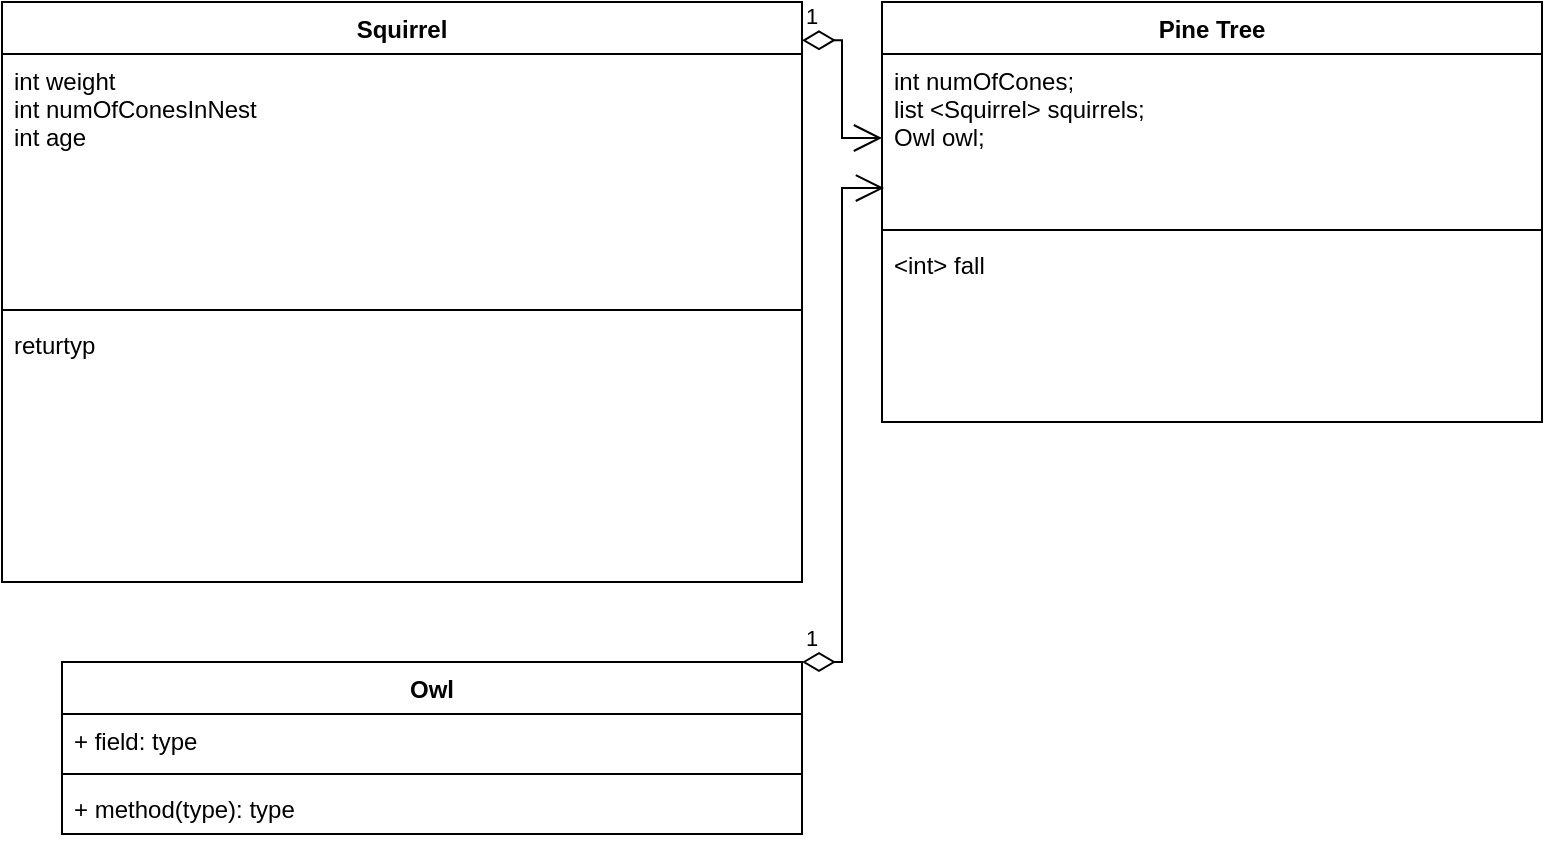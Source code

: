 <mxfile version="15.7.3" type="github"><diagram id="odjJDyYZrJ3c_U9SX7gg" name="Page-1"><mxGraphModel dx="1055" dy="608" grid="1" gridSize="10" guides="1" tooltips="1" connect="1" arrows="1" fold="1" page="1" pageScale="1" pageWidth="827" pageHeight="1169" math="0" shadow="0"><root><mxCell id="0"/><mxCell id="1" parent="0"/><mxCell id="o4IrjAFW_xAU1OFODx3Q-7" value="Squirrel&#10;" style="swimlane;fontStyle=1;align=center;verticalAlign=top;childLayout=stackLayout;horizontal=1;startSize=26;horizontalStack=0;resizeParent=1;resizeParentMax=0;resizeLast=0;collapsible=1;marginBottom=0;" parent="1" vertex="1"><mxGeometry x="30" y="30" width="400" height="290" as="geometry"><mxRectangle x="30" y="30" width="100" height="26" as="alternateBounds"/></mxGeometry></mxCell><mxCell id="o4IrjAFW_xAU1OFODx3Q-8" value="int weight&#10;int numOfConesInNest&#10;int age" style="text;strokeColor=none;fillColor=none;align=left;verticalAlign=top;spacingLeft=4;spacingRight=4;overflow=hidden;rotatable=0;points=[[0,0.5],[1,0.5]];portConstraint=eastwest;" parent="o4IrjAFW_xAU1OFODx3Q-7" vertex="1"><mxGeometry y="26" width="400" height="124" as="geometry"/></mxCell><mxCell id="o4IrjAFW_xAU1OFODx3Q-9" value="" style="line;strokeWidth=1;fillColor=none;align=left;verticalAlign=middle;spacingTop=-1;spacingLeft=3;spacingRight=3;rotatable=0;labelPosition=right;points=[];portConstraint=eastwest;" parent="o4IrjAFW_xAU1OFODx3Q-7" vertex="1"><mxGeometry y="150" width="400" height="8" as="geometry"/></mxCell><mxCell id="o4IrjAFW_xAU1OFODx3Q-10" value="returtyp&#10;" style="text;strokeColor=none;fillColor=none;align=left;verticalAlign=top;spacingLeft=4;spacingRight=4;overflow=hidden;rotatable=0;points=[[0,0.5],[1,0.5]];portConstraint=eastwest;" parent="o4IrjAFW_xAU1OFODx3Q-7" vertex="1"><mxGeometry y="158" width="400" height="132" as="geometry"/></mxCell><mxCell id="o4IrjAFW_xAU1OFODx3Q-11" value="Owl&#10;" style="swimlane;fontStyle=1;align=center;verticalAlign=top;childLayout=stackLayout;horizontal=1;startSize=26;horizontalStack=0;resizeParent=1;resizeParentMax=0;resizeLast=0;collapsible=1;marginBottom=0;" parent="1" vertex="1"><mxGeometry x="60" y="360" width="370" height="86" as="geometry"/></mxCell><mxCell id="o4IrjAFW_xAU1OFODx3Q-12" value="+ field: type" style="text;strokeColor=none;fillColor=none;align=left;verticalAlign=top;spacingLeft=4;spacingRight=4;overflow=hidden;rotatable=0;points=[[0,0.5],[1,0.5]];portConstraint=eastwest;" parent="o4IrjAFW_xAU1OFODx3Q-11" vertex="1"><mxGeometry y="26" width="370" height="26" as="geometry"/></mxCell><mxCell id="o4IrjAFW_xAU1OFODx3Q-13" value="" style="line;strokeWidth=1;fillColor=none;align=left;verticalAlign=middle;spacingTop=-1;spacingLeft=3;spacingRight=3;rotatable=0;labelPosition=right;points=[];portConstraint=eastwest;" parent="o4IrjAFW_xAU1OFODx3Q-11" vertex="1"><mxGeometry y="52" width="370" height="8" as="geometry"/></mxCell><mxCell id="o4IrjAFW_xAU1OFODx3Q-14" value="+ method(type): type" style="text;strokeColor=none;fillColor=none;align=left;verticalAlign=top;spacingLeft=4;spacingRight=4;overflow=hidden;rotatable=0;points=[[0,0.5],[1,0.5]];portConstraint=eastwest;" parent="o4IrjAFW_xAU1OFODx3Q-11" vertex="1"><mxGeometry y="60" width="370" height="26" as="geometry"/></mxCell><mxCell id="o4IrjAFW_xAU1OFODx3Q-15" value="Pine Tree&#10;" style="swimlane;fontStyle=1;align=center;verticalAlign=top;childLayout=stackLayout;horizontal=1;startSize=26;horizontalStack=0;resizeParent=1;resizeParentMax=0;resizeLast=0;collapsible=1;marginBottom=0;" parent="1" vertex="1"><mxGeometry x="470" y="30" width="330" height="210" as="geometry"/></mxCell><mxCell id="o4IrjAFW_xAU1OFODx3Q-16" value="int numOfCones;&#10;list &lt;Squirrel&gt; squirrels;&#10;Owl owl;&#10;" style="text;strokeColor=none;fillColor=none;align=left;verticalAlign=top;spacingLeft=4;spacingRight=4;overflow=hidden;rotatable=0;points=[[0,0.5],[1,0.5]];portConstraint=eastwest;" parent="o4IrjAFW_xAU1OFODx3Q-15" vertex="1"><mxGeometry y="26" width="330" height="84" as="geometry"/></mxCell><mxCell id="o4IrjAFW_xAU1OFODx3Q-17" value="" style="line;strokeWidth=1;fillColor=none;align=left;verticalAlign=middle;spacingTop=-1;spacingLeft=3;spacingRight=3;rotatable=0;labelPosition=right;points=[];portConstraint=eastwest;" parent="o4IrjAFW_xAU1OFODx3Q-15" vertex="1"><mxGeometry y="110" width="330" height="8" as="geometry"/></mxCell><mxCell id="o4IrjAFW_xAU1OFODx3Q-18" value="&lt;int&gt; fall" style="text;strokeColor=none;fillColor=none;align=left;verticalAlign=top;spacingLeft=4;spacingRight=4;overflow=hidden;rotatable=0;points=[[0,0.5],[1,0.5]];portConstraint=eastwest;" parent="o4IrjAFW_xAU1OFODx3Q-15" vertex="1"><mxGeometry y="118" width="330" height="92" as="geometry"/></mxCell><mxCell id="o4IrjAFW_xAU1OFODx3Q-20" value="1" style="endArrow=open;html=1;endSize=12;startArrow=diamondThin;startSize=14;startFill=0;edgeStyle=orthogonalEdgeStyle;align=left;verticalAlign=bottom;rounded=0;exitX=1;exitY=0.066;exitDx=0;exitDy=0;exitPerimeter=0;" parent="1" source="o4IrjAFW_xAU1OFODx3Q-7" target="o4IrjAFW_xAU1OFODx3Q-16" edge="1"><mxGeometry x="-1" y="3" relative="1" as="geometry"><mxPoint x="340" y="300" as="sourcePoint"/><mxPoint x="500" y="300" as="targetPoint"/></mxGeometry></mxCell><mxCell id="o4IrjAFW_xAU1OFODx3Q-21" value="1" style="endArrow=open;html=1;endSize=12;startArrow=diamondThin;startSize=14;startFill=0;edgeStyle=orthogonalEdgeStyle;align=left;verticalAlign=bottom;rounded=0;exitX=1;exitY=0;exitDx=0;exitDy=0;entryX=0.003;entryY=0.798;entryDx=0;entryDy=0;entryPerimeter=0;" parent="1" source="o4IrjAFW_xAU1OFODx3Q-11" target="o4IrjAFW_xAU1OFODx3Q-16" edge="1"><mxGeometry x="-1" y="3" relative="1" as="geometry"><mxPoint x="340" y="300" as="sourcePoint"/><mxPoint x="500" y="300" as="targetPoint"/><Array as="points"><mxPoint x="450" y="360"/><mxPoint x="450" y="123"/></Array></mxGeometry></mxCell></root></mxGraphModel></diagram></mxfile>